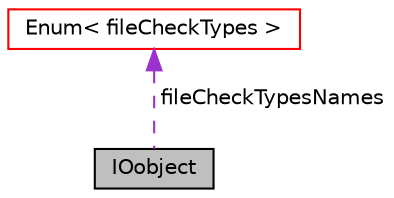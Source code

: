 digraph "IOobject"
{
  bgcolor="transparent";
  edge [fontname="Helvetica",fontsize="10",labelfontname="Helvetica",labelfontsize="10"];
  node [fontname="Helvetica",fontsize="10",shape=record];
  Node1 [label="IOobject",height=0.2,width=0.4,color="black", fillcolor="grey75", style="filled" fontcolor="black"];
  Node2 -> Node1 [dir="back",color="darkorchid3",fontsize="10",style="dashed",label=" fileCheckTypesNames" ,fontname="Helvetica"];
  Node2 [label="Enum\< fileCheckTypes \>",height=0.2,width=0.4,color="red",URL="$classFoam_1_1Enum.html"];
}

